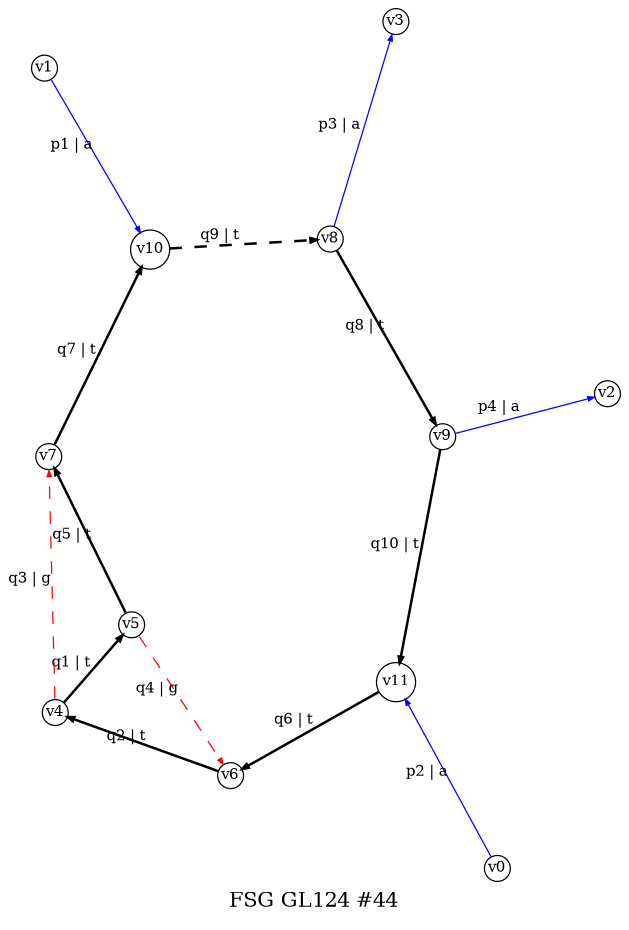 digraph dot_44_0_GL124 {
label="FSG GL124 #44";
noverlap="scale"; layout="neato";
graph [ fontsize=10,ratio=1.5 ];
node [ fontsize=7,shape=circle,margin=0,height=0.01,penwidth=0.6 ];
edge [ fontsize=7,arrowsize=0.3,penwidth=0.6 ];
"v1" -> "v10" [label="p1 | a",color="blue",penwidth="0.6",style="solid"];
"v0" -> "v11" [label="p2 | a",color="blue",penwidth="0.6",style="solid"];
"v8" -> "v3" [label="p3 | a",color="blue",penwidth="0.6",style="solid"];
"v9" -> "v2" [label="p4 | a",color="blue",penwidth="0.6",style="solid"];
"v4" -> "v5" [label="q1 | t",color="black",penwidth="1.2",style="solid"];
"v6" -> "v4" [label="q2 | t",color="black",penwidth="1.2",style="solid"];
"v4" -> "v7" [label="q3 | g",color="red",penwidth="0.6",style="dashed"];
"v5" -> "v6" [label="q4 | g",color="red",penwidth="0.6",style="dashed"];
"v5" -> "v7" [label="q5 | t",color="black",penwidth="1.2",style="solid"];
"v11" -> "v6" [label="q6 | t",color="black",penwidth="1.2",style="solid"];
"v7" -> "v10" [label="q7 | t",color="black",penwidth="1.2",style="solid"];
"v8" -> "v9" [label="q8 | t",color="black",penwidth="1.2",style="solid"];
"v10" -> "v8" [label="q9 | t",color="black",penwidth="1.2",style="dashed"];
"v9" -> "v11" [label="q10 | t",color="black",penwidth="1.2",style="solid"];
}